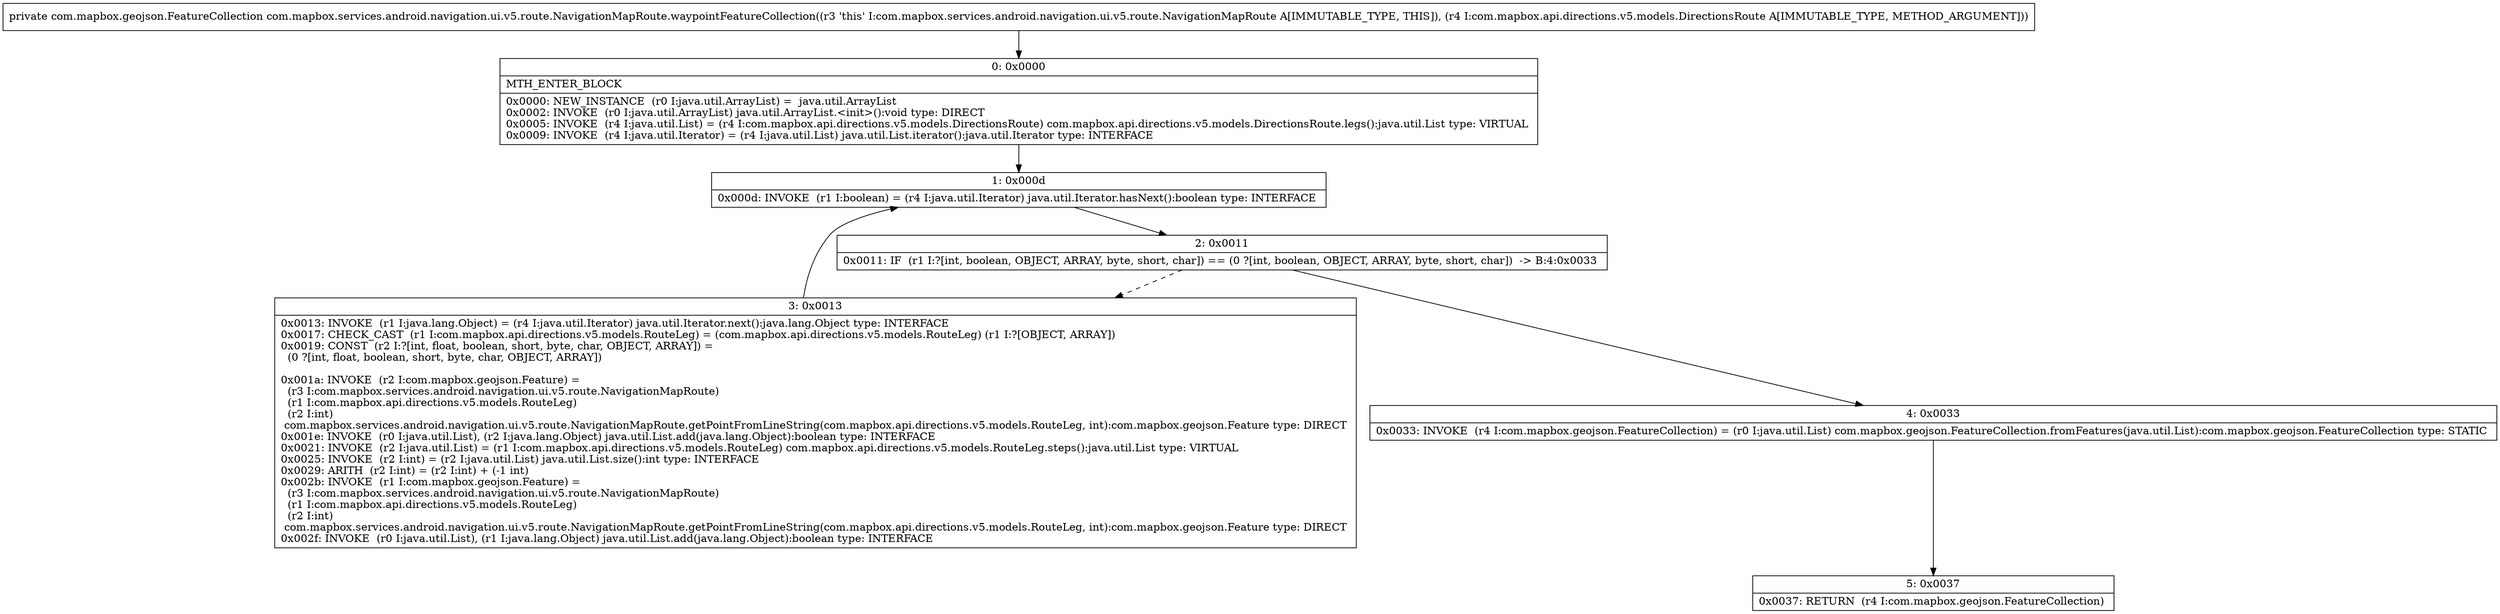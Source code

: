 digraph "CFG forcom.mapbox.services.android.navigation.ui.v5.route.NavigationMapRoute.waypointFeatureCollection(Lcom\/mapbox\/api\/directions\/v5\/models\/DirectionsRoute;)Lcom\/mapbox\/geojson\/FeatureCollection;" {
Node_0 [shape=record,label="{0\:\ 0x0000|MTH_ENTER_BLOCK\l|0x0000: NEW_INSTANCE  (r0 I:java.util.ArrayList) =  java.util.ArrayList \l0x0002: INVOKE  (r0 I:java.util.ArrayList) java.util.ArrayList.\<init\>():void type: DIRECT \l0x0005: INVOKE  (r4 I:java.util.List) = (r4 I:com.mapbox.api.directions.v5.models.DirectionsRoute) com.mapbox.api.directions.v5.models.DirectionsRoute.legs():java.util.List type: VIRTUAL \l0x0009: INVOKE  (r4 I:java.util.Iterator) = (r4 I:java.util.List) java.util.List.iterator():java.util.Iterator type: INTERFACE \l}"];
Node_1 [shape=record,label="{1\:\ 0x000d|0x000d: INVOKE  (r1 I:boolean) = (r4 I:java.util.Iterator) java.util.Iterator.hasNext():boolean type: INTERFACE \l}"];
Node_2 [shape=record,label="{2\:\ 0x0011|0x0011: IF  (r1 I:?[int, boolean, OBJECT, ARRAY, byte, short, char]) == (0 ?[int, boolean, OBJECT, ARRAY, byte, short, char])  \-\> B:4:0x0033 \l}"];
Node_3 [shape=record,label="{3\:\ 0x0013|0x0013: INVOKE  (r1 I:java.lang.Object) = (r4 I:java.util.Iterator) java.util.Iterator.next():java.lang.Object type: INTERFACE \l0x0017: CHECK_CAST  (r1 I:com.mapbox.api.directions.v5.models.RouteLeg) = (com.mapbox.api.directions.v5.models.RouteLeg) (r1 I:?[OBJECT, ARRAY]) \l0x0019: CONST  (r2 I:?[int, float, boolean, short, byte, char, OBJECT, ARRAY]) = \l  (0 ?[int, float, boolean, short, byte, char, OBJECT, ARRAY])\l \l0x001a: INVOKE  (r2 I:com.mapbox.geojson.Feature) = \l  (r3 I:com.mapbox.services.android.navigation.ui.v5.route.NavigationMapRoute)\l  (r1 I:com.mapbox.api.directions.v5.models.RouteLeg)\l  (r2 I:int)\l com.mapbox.services.android.navigation.ui.v5.route.NavigationMapRoute.getPointFromLineString(com.mapbox.api.directions.v5.models.RouteLeg, int):com.mapbox.geojson.Feature type: DIRECT \l0x001e: INVOKE  (r0 I:java.util.List), (r2 I:java.lang.Object) java.util.List.add(java.lang.Object):boolean type: INTERFACE \l0x0021: INVOKE  (r2 I:java.util.List) = (r1 I:com.mapbox.api.directions.v5.models.RouteLeg) com.mapbox.api.directions.v5.models.RouteLeg.steps():java.util.List type: VIRTUAL \l0x0025: INVOKE  (r2 I:int) = (r2 I:java.util.List) java.util.List.size():int type: INTERFACE \l0x0029: ARITH  (r2 I:int) = (r2 I:int) + (\-1 int) \l0x002b: INVOKE  (r1 I:com.mapbox.geojson.Feature) = \l  (r3 I:com.mapbox.services.android.navigation.ui.v5.route.NavigationMapRoute)\l  (r1 I:com.mapbox.api.directions.v5.models.RouteLeg)\l  (r2 I:int)\l com.mapbox.services.android.navigation.ui.v5.route.NavigationMapRoute.getPointFromLineString(com.mapbox.api.directions.v5.models.RouteLeg, int):com.mapbox.geojson.Feature type: DIRECT \l0x002f: INVOKE  (r0 I:java.util.List), (r1 I:java.lang.Object) java.util.List.add(java.lang.Object):boolean type: INTERFACE \l}"];
Node_4 [shape=record,label="{4\:\ 0x0033|0x0033: INVOKE  (r4 I:com.mapbox.geojson.FeatureCollection) = (r0 I:java.util.List) com.mapbox.geojson.FeatureCollection.fromFeatures(java.util.List):com.mapbox.geojson.FeatureCollection type: STATIC \l}"];
Node_5 [shape=record,label="{5\:\ 0x0037|0x0037: RETURN  (r4 I:com.mapbox.geojson.FeatureCollection) \l}"];
MethodNode[shape=record,label="{private com.mapbox.geojson.FeatureCollection com.mapbox.services.android.navigation.ui.v5.route.NavigationMapRoute.waypointFeatureCollection((r3 'this' I:com.mapbox.services.android.navigation.ui.v5.route.NavigationMapRoute A[IMMUTABLE_TYPE, THIS]), (r4 I:com.mapbox.api.directions.v5.models.DirectionsRoute A[IMMUTABLE_TYPE, METHOD_ARGUMENT])) }"];
MethodNode -> Node_0;
Node_0 -> Node_1;
Node_1 -> Node_2;
Node_2 -> Node_3[style=dashed];
Node_2 -> Node_4;
Node_3 -> Node_1;
Node_4 -> Node_5;
}

